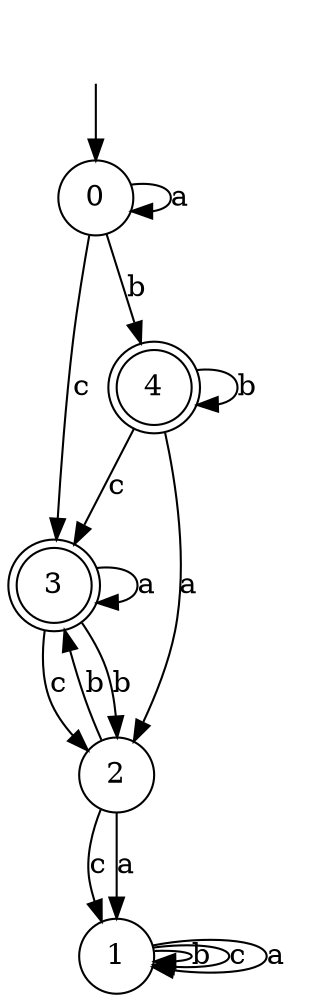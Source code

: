 digraph g {
__start [label=""shape=none]
	0[shape="circle" label="0"]
	1[shape="circle" label="1"]
	2[shape="circle" label="2"]
	3[shape="doublecircle" label="3"]
	4[shape="doublecircle" label="4"]
__start -> 0
	0->4 [label="b"]
	0->3 [label="c"]
	0->0 [label="a"]
	1->1 [label="b"]
	1->1 [label="c"]
	1->1 [label="a"]
	2->3 [label="b"]
	2->1 [label="c"]
	2->1 [label="a"]
	3->2 [label="b"]
	3->2 [label="c"]
	3->3 [label="a"]
	4->4 [label="b"]
	4->3 [label="c"]
	4->2 [label="a"]
}